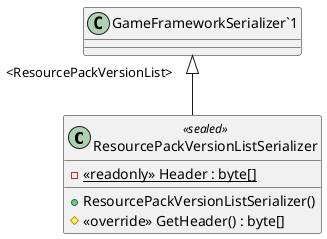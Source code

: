 @startuml
class ResourcePackVersionListSerializer <<sealed>> {
    - {static} <<readonly>> Header : byte[]
    + ResourcePackVersionListSerializer()
    # <<override>> GetHeader() : byte[]
}
"GameFrameworkSerializer`1" "<ResourcePackVersionList>" <|-- ResourcePackVersionListSerializer
@enduml
